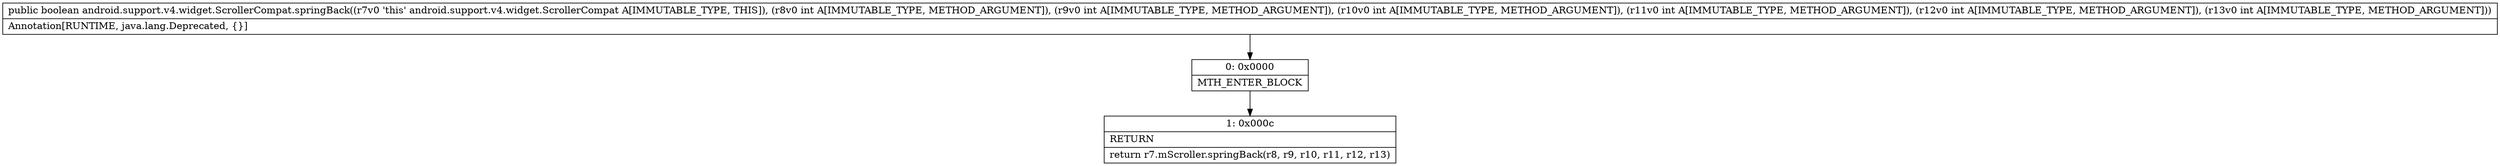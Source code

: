 digraph "CFG forandroid.support.v4.widget.ScrollerCompat.springBack(IIIIII)Z" {
Node_0 [shape=record,label="{0\:\ 0x0000|MTH_ENTER_BLOCK\l}"];
Node_1 [shape=record,label="{1\:\ 0x000c|RETURN\l|return r7.mScroller.springBack(r8, r9, r10, r11, r12, r13)\l}"];
MethodNode[shape=record,label="{public boolean android.support.v4.widget.ScrollerCompat.springBack((r7v0 'this' android.support.v4.widget.ScrollerCompat A[IMMUTABLE_TYPE, THIS]), (r8v0 int A[IMMUTABLE_TYPE, METHOD_ARGUMENT]), (r9v0 int A[IMMUTABLE_TYPE, METHOD_ARGUMENT]), (r10v0 int A[IMMUTABLE_TYPE, METHOD_ARGUMENT]), (r11v0 int A[IMMUTABLE_TYPE, METHOD_ARGUMENT]), (r12v0 int A[IMMUTABLE_TYPE, METHOD_ARGUMENT]), (r13v0 int A[IMMUTABLE_TYPE, METHOD_ARGUMENT]))  | Annotation[RUNTIME, java.lang.Deprecated, \{\}]\l}"];
MethodNode -> Node_0;
Node_0 -> Node_1;
}

